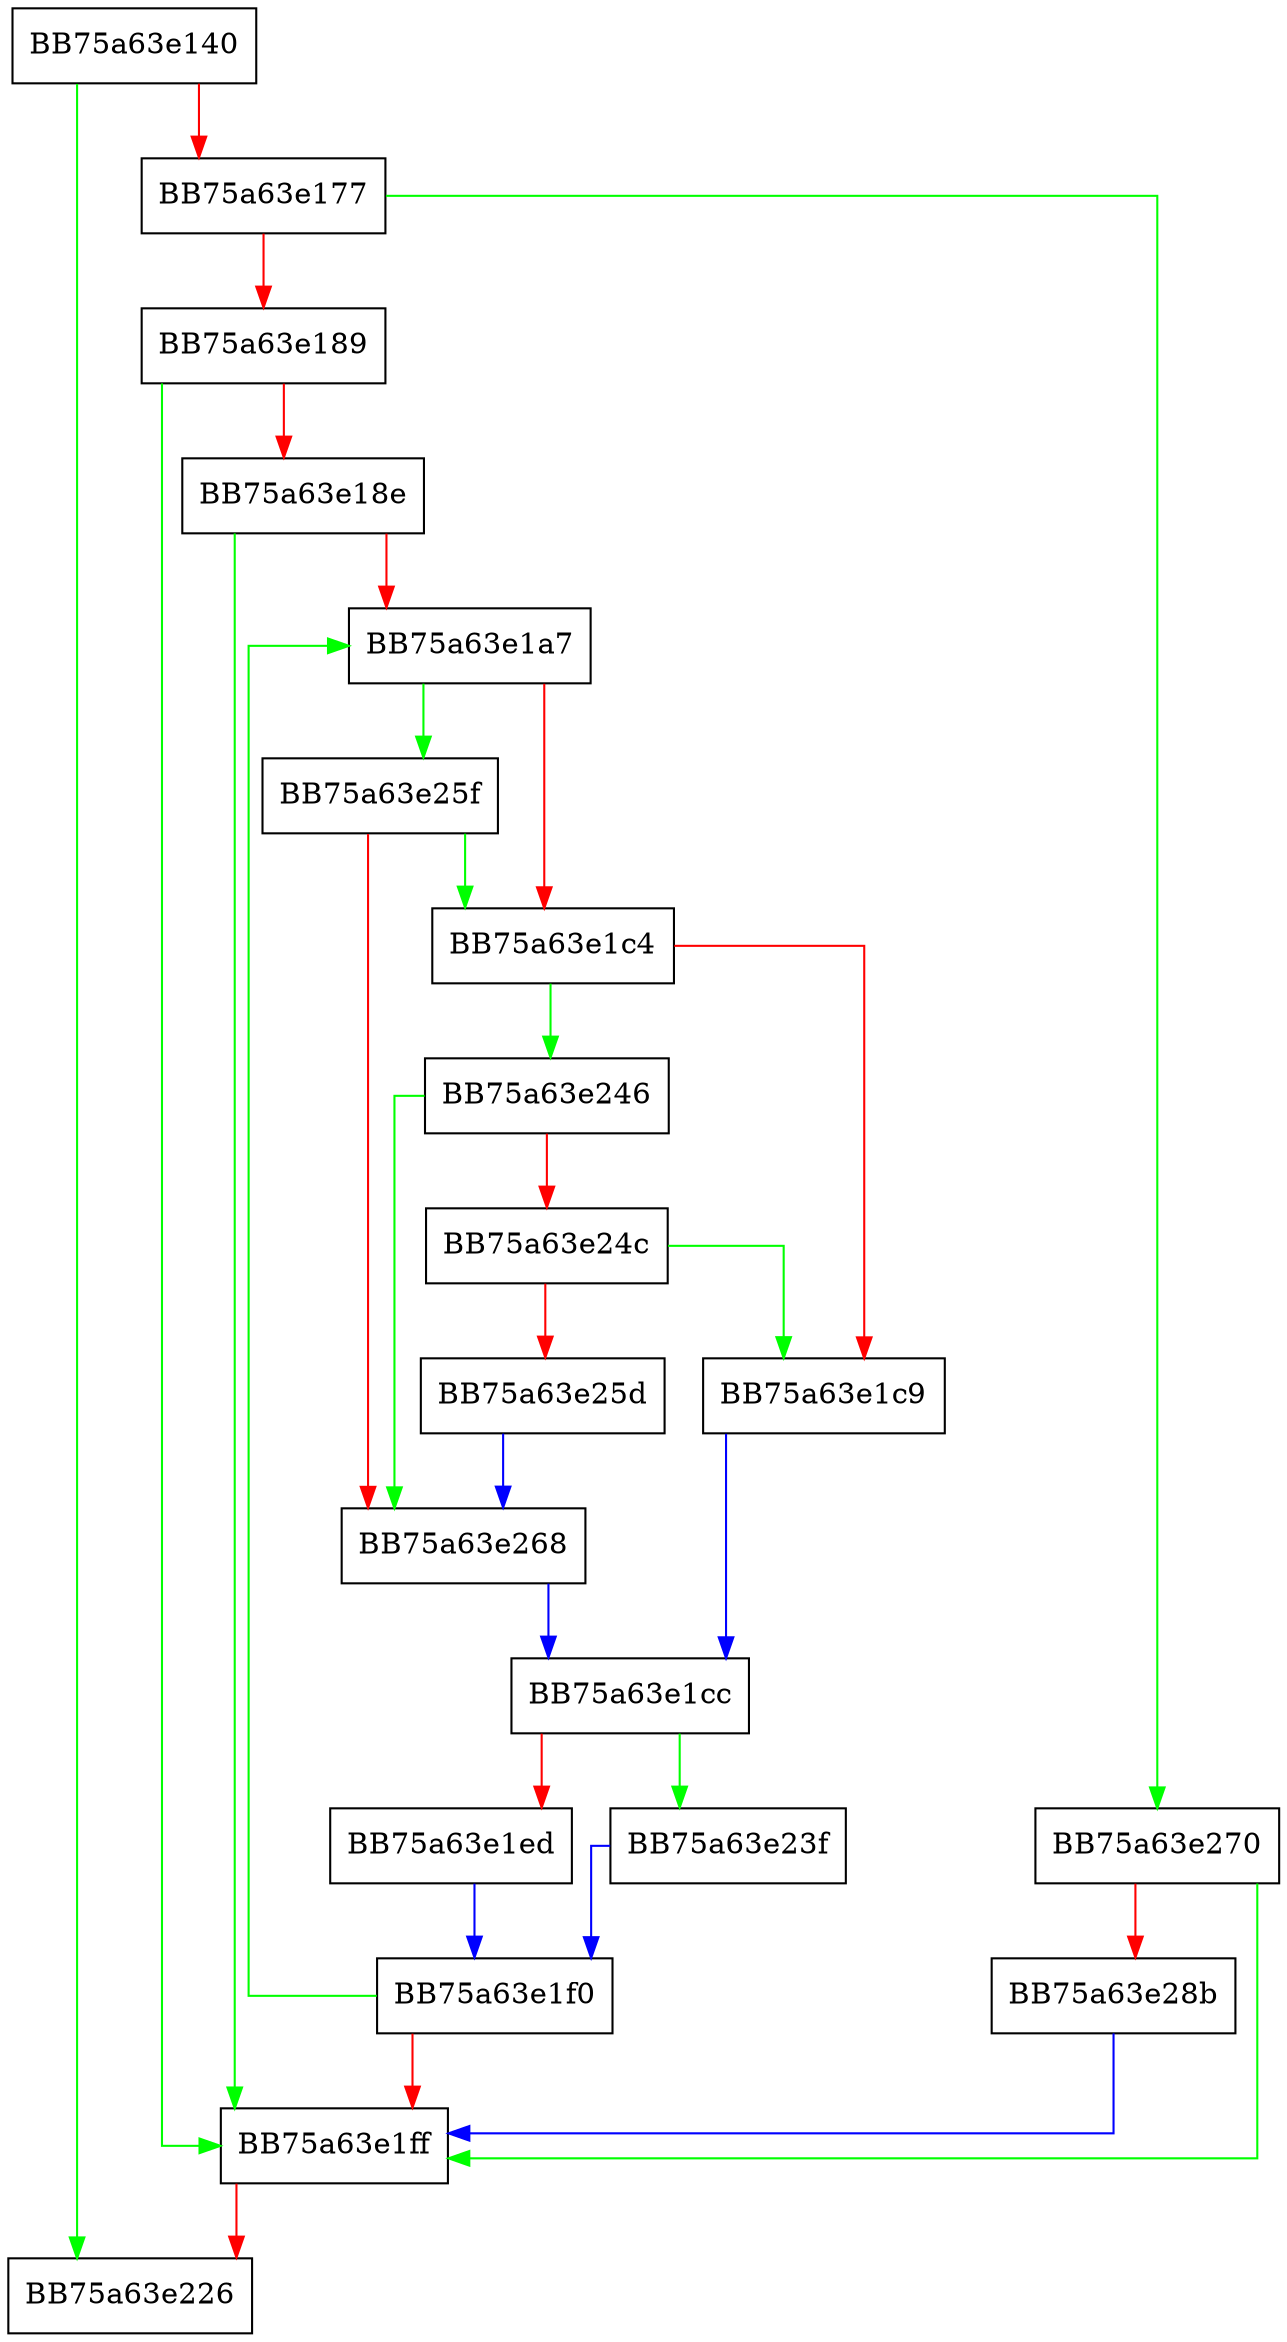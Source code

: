 digraph McGenControlCallbackV2 {
  node [shape="box"];
  graph [splines=ortho];
  BB75a63e140 -> BB75a63e226 [color="green"];
  BB75a63e140 -> BB75a63e177 [color="red"];
  BB75a63e177 -> BB75a63e270 [color="green"];
  BB75a63e177 -> BB75a63e189 [color="red"];
  BB75a63e189 -> BB75a63e1ff [color="green"];
  BB75a63e189 -> BB75a63e18e [color="red"];
  BB75a63e18e -> BB75a63e1ff [color="green"];
  BB75a63e18e -> BB75a63e1a7 [color="red"];
  BB75a63e1a7 -> BB75a63e25f [color="green"];
  BB75a63e1a7 -> BB75a63e1c4 [color="red"];
  BB75a63e1c4 -> BB75a63e246 [color="green"];
  BB75a63e1c4 -> BB75a63e1c9 [color="red"];
  BB75a63e1c9 -> BB75a63e1cc [color="blue"];
  BB75a63e1cc -> BB75a63e23f [color="green"];
  BB75a63e1cc -> BB75a63e1ed [color="red"];
  BB75a63e1ed -> BB75a63e1f0 [color="blue"];
  BB75a63e1f0 -> BB75a63e1a7 [color="green"];
  BB75a63e1f0 -> BB75a63e1ff [color="red"];
  BB75a63e1ff -> BB75a63e226 [color="red"];
  BB75a63e23f -> BB75a63e1f0 [color="blue"];
  BB75a63e246 -> BB75a63e268 [color="green"];
  BB75a63e246 -> BB75a63e24c [color="red"];
  BB75a63e24c -> BB75a63e1c9 [color="green"];
  BB75a63e24c -> BB75a63e25d [color="red"];
  BB75a63e25d -> BB75a63e268 [color="blue"];
  BB75a63e25f -> BB75a63e1c4 [color="green"];
  BB75a63e25f -> BB75a63e268 [color="red"];
  BB75a63e268 -> BB75a63e1cc [color="blue"];
  BB75a63e270 -> BB75a63e1ff [color="green"];
  BB75a63e270 -> BB75a63e28b [color="red"];
  BB75a63e28b -> BB75a63e1ff [color="blue"];
}